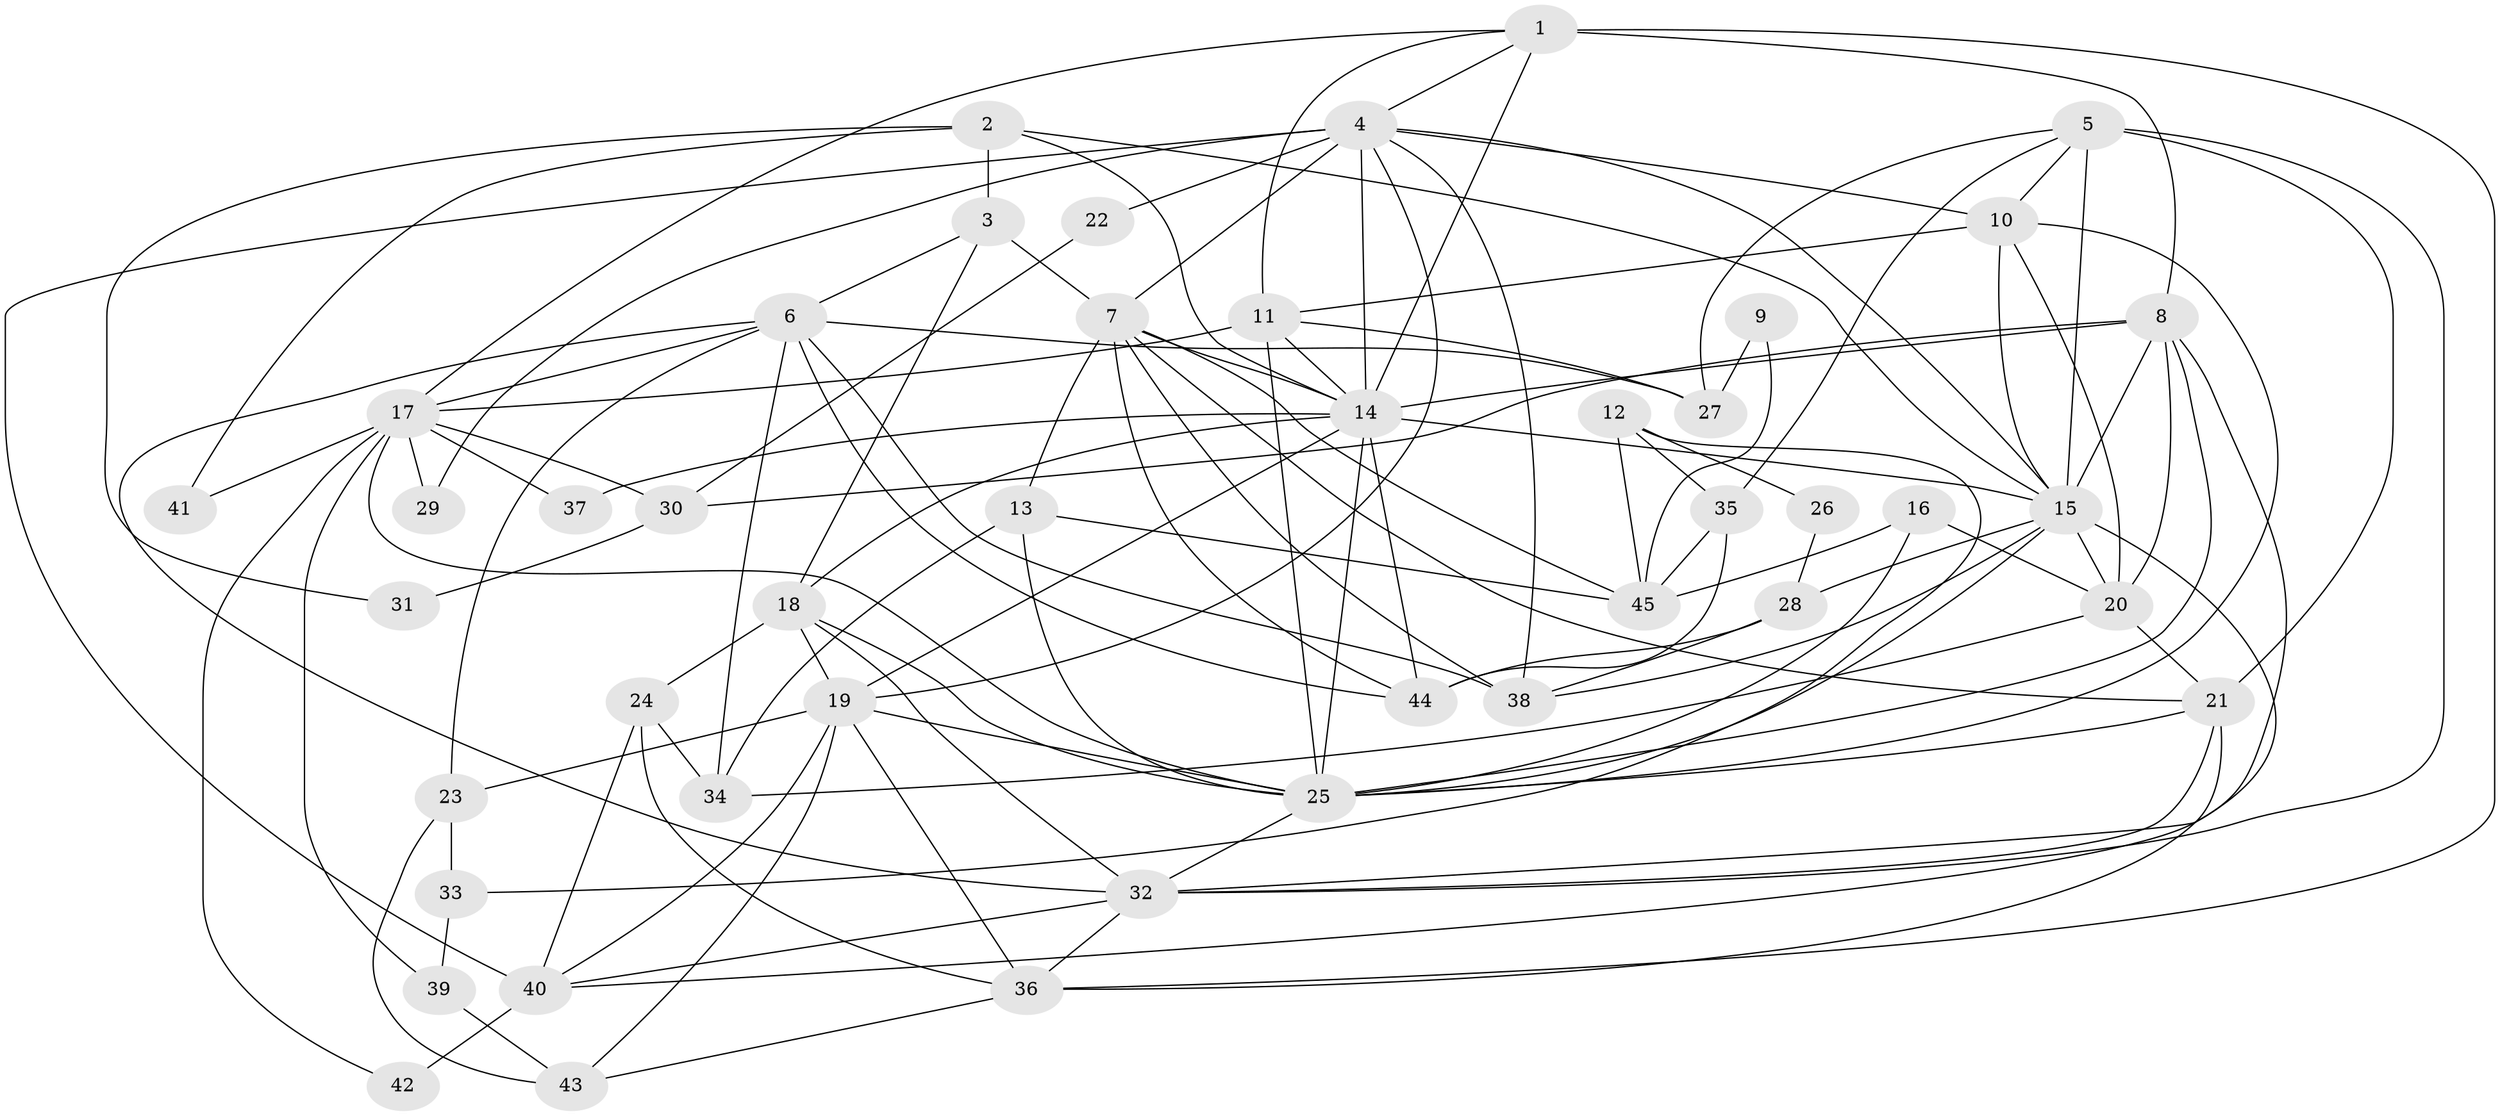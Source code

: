// original degree distribution, {4: 0.2696629213483146, 5: 0.20224719101123595, 2: 0.1348314606741573, 3: 0.25842696629213485, 6: 0.0898876404494382, 7: 0.033707865168539325, 8: 0.011235955056179775}
// Generated by graph-tools (version 1.1) at 2025/36/03/09/25 02:36:07]
// undirected, 45 vertices, 119 edges
graph export_dot {
graph [start="1"]
  node [color=gray90,style=filled];
  1;
  2;
  3;
  4;
  5;
  6;
  7;
  8;
  9;
  10;
  11;
  12;
  13;
  14;
  15;
  16;
  17;
  18;
  19;
  20;
  21;
  22;
  23;
  24;
  25;
  26;
  27;
  28;
  29;
  30;
  31;
  32;
  33;
  34;
  35;
  36;
  37;
  38;
  39;
  40;
  41;
  42;
  43;
  44;
  45;
  1 -- 4 [weight=1.0];
  1 -- 8 [weight=3.0];
  1 -- 11 [weight=1.0];
  1 -- 14 [weight=1.0];
  1 -- 17 [weight=2.0];
  1 -- 36 [weight=1.0];
  2 -- 3 [weight=1.0];
  2 -- 14 [weight=1.0];
  2 -- 15 [weight=1.0];
  2 -- 31 [weight=1.0];
  2 -- 41 [weight=1.0];
  3 -- 6 [weight=1.0];
  3 -- 7 [weight=1.0];
  3 -- 18 [weight=1.0];
  4 -- 7 [weight=1.0];
  4 -- 10 [weight=1.0];
  4 -- 14 [weight=1.0];
  4 -- 15 [weight=1.0];
  4 -- 19 [weight=1.0];
  4 -- 22 [weight=1.0];
  4 -- 29 [weight=2.0];
  4 -- 38 [weight=2.0];
  4 -- 40 [weight=2.0];
  5 -- 10 [weight=1.0];
  5 -- 15 [weight=2.0];
  5 -- 21 [weight=1.0];
  5 -- 27 [weight=1.0];
  5 -- 32 [weight=1.0];
  5 -- 35 [weight=1.0];
  6 -- 17 [weight=1.0];
  6 -- 23 [weight=1.0];
  6 -- 27 [weight=1.0];
  6 -- 32 [weight=1.0];
  6 -- 34 [weight=1.0];
  6 -- 38 [weight=1.0];
  6 -- 44 [weight=1.0];
  7 -- 13 [weight=1.0];
  7 -- 14 [weight=1.0];
  7 -- 21 [weight=1.0];
  7 -- 38 [weight=1.0];
  7 -- 44 [weight=1.0];
  7 -- 45 [weight=1.0];
  8 -- 14 [weight=1.0];
  8 -- 15 [weight=1.0];
  8 -- 20 [weight=1.0];
  8 -- 25 [weight=2.0];
  8 -- 30 [weight=1.0];
  8 -- 32 [weight=1.0];
  9 -- 27 [weight=1.0];
  9 -- 45 [weight=1.0];
  10 -- 11 [weight=1.0];
  10 -- 15 [weight=1.0];
  10 -- 20 [weight=1.0];
  10 -- 25 [weight=1.0];
  11 -- 14 [weight=1.0];
  11 -- 17 [weight=1.0];
  11 -- 25 [weight=1.0];
  11 -- 27 [weight=1.0];
  12 -- 26 [weight=1.0];
  12 -- 33 [weight=1.0];
  12 -- 35 [weight=1.0];
  12 -- 45 [weight=1.0];
  13 -- 25 [weight=1.0];
  13 -- 34 [weight=1.0];
  13 -- 45 [weight=1.0];
  14 -- 15 [weight=1.0];
  14 -- 18 [weight=1.0];
  14 -- 19 [weight=1.0];
  14 -- 25 [weight=1.0];
  14 -- 37 [weight=1.0];
  14 -- 44 [weight=1.0];
  15 -- 20 [weight=1.0];
  15 -- 25 [weight=1.0];
  15 -- 28 [weight=2.0];
  15 -- 38 [weight=1.0];
  15 -- 40 [weight=1.0];
  16 -- 20 [weight=1.0];
  16 -- 25 [weight=2.0];
  16 -- 45 [weight=1.0];
  17 -- 25 [weight=1.0];
  17 -- 29 [weight=1.0];
  17 -- 30 [weight=1.0];
  17 -- 37 [weight=1.0];
  17 -- 39 [weight=1.0];
  17 -- 41 [weight=1.0];
  17 -- 42 [weight=1.0];
  18 -- 19 [weight=1.0];
  18 -- 24 [weight=1.0];
  18 -- 25 [weight=2.0];
  18 -- 32 [weight=1.0];
  19 -- 23 [weight=1.0];
  19 -- 25 [weight=1.0];
  19 -- 36 [weight=1.0];
  19 -- 40 [weight=1.0];
  19 -- 43 [weight=1.0];
  20 -- 21 [weight=2.0];
  20 -- 34 [weight=1.0];
  21 -- 25 [weight=1.0];
  21 -- 32 [weight=1.0];
  21 -- 36 [weight=1.0];
  22 -- 30 [weight=1.0];
  23 -- 33 [weight=1.0];
  23 -- 43 [weight=1.0];
  24 -- 34 [weight=1.0];
  24 -- 36 [weight=1.0];
  24 -- 40 [weight=1.0];
  25 -- 32 [weight=1.0];
  26 -- 28 [weight=1.0];
  28 -- 38 [weight=1.0];
  28 -- 44 [weight=1.0];
  30 -- 31 [weight=1.0];
  32 -- 36 [weight=1.0];
  32 -- 40 [weight=1.0];
  33 -- 39 [weight=1.0];
  35 -- 44 [weight=1.0];
  35 -- 45 [weight=1.0];
  36 -- 43 [weight=1.0];
  39 -- 43 [weight=1.0];
  40 -- 42 [weight=1.0];
}

